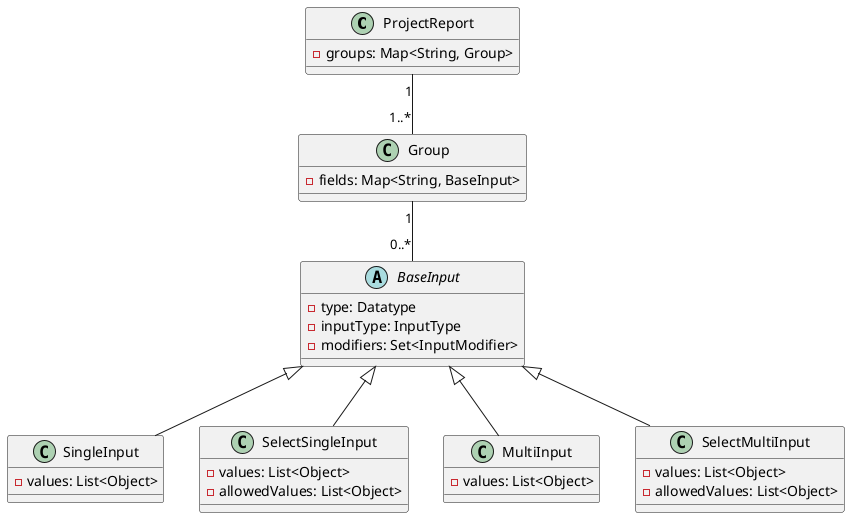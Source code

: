 @startuml Transparent_old_datastructure
Class ProjectReport{
- groups: Map<String, Group>     
}
Class Group{
- fields: Map<String, BaseInput>     
}
abstract Class BaseInput{
- type: Datatype     
- inputType: InputType
- modifiers: Set<InputModifier>
}
Class SingleInput{  
- values: List<Object>     
}
Class SelectSingleInput{
- values: List<Object>  
- allowedValues: List<Object>
}
Class MultiInput{ 
- values: List<Object>       
}
Class SelectMultiInput{
- values: List<Object>  
- allowedValues: List<Object>     
}

BaseInput <|-- SingleInput
BaseInput <|-- SelectSingleInput
BaseInput <|-- MultiInput
BaseInput <|-- SelectMultiInput

ProjectReport "1" -- "1..*" Group
Group "1" -- "0..*" BaseInput
@enduml